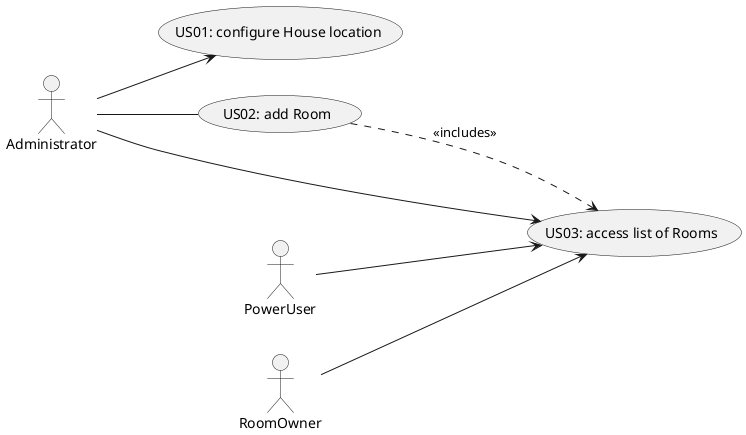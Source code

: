 @startuml
'https://plantuml.com/use-case-diagram

left to right direction

Actor Administrator as admin
Actor PowerUser as pw
Actor RoomOwner as ro


usecase "US01: configure House location" as US1
usecase "US02: add Room" as US2
usecase "US03: access list of Rooms" as US3


admin --> US1
admin -- US2
admin --> US3
pw --> US3
ro --> US3
US2 --> US3 #line.dashed : <<includes>>




@enduml